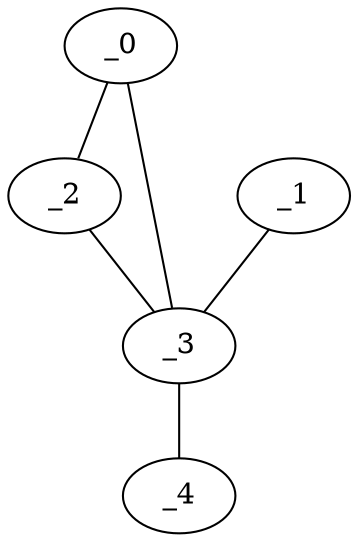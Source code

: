 graph KP1_0038 {
	_0	 [x="0.671101",
		y="2.92462"];
	_2	 [x="0.256305",
		y="0.424324"];
	_0 -- _2;
	_3	 [x="-0.0396425",
		y="1.66644"];
	_0 -- _3;
	_1	 [x="1.25267",
		y="2.65157"];
	_1 -- _3;
	_2 -- _3;
	_4	 [x="1.95105",
		y="0.741815"];
	_3 -- _4;
}
